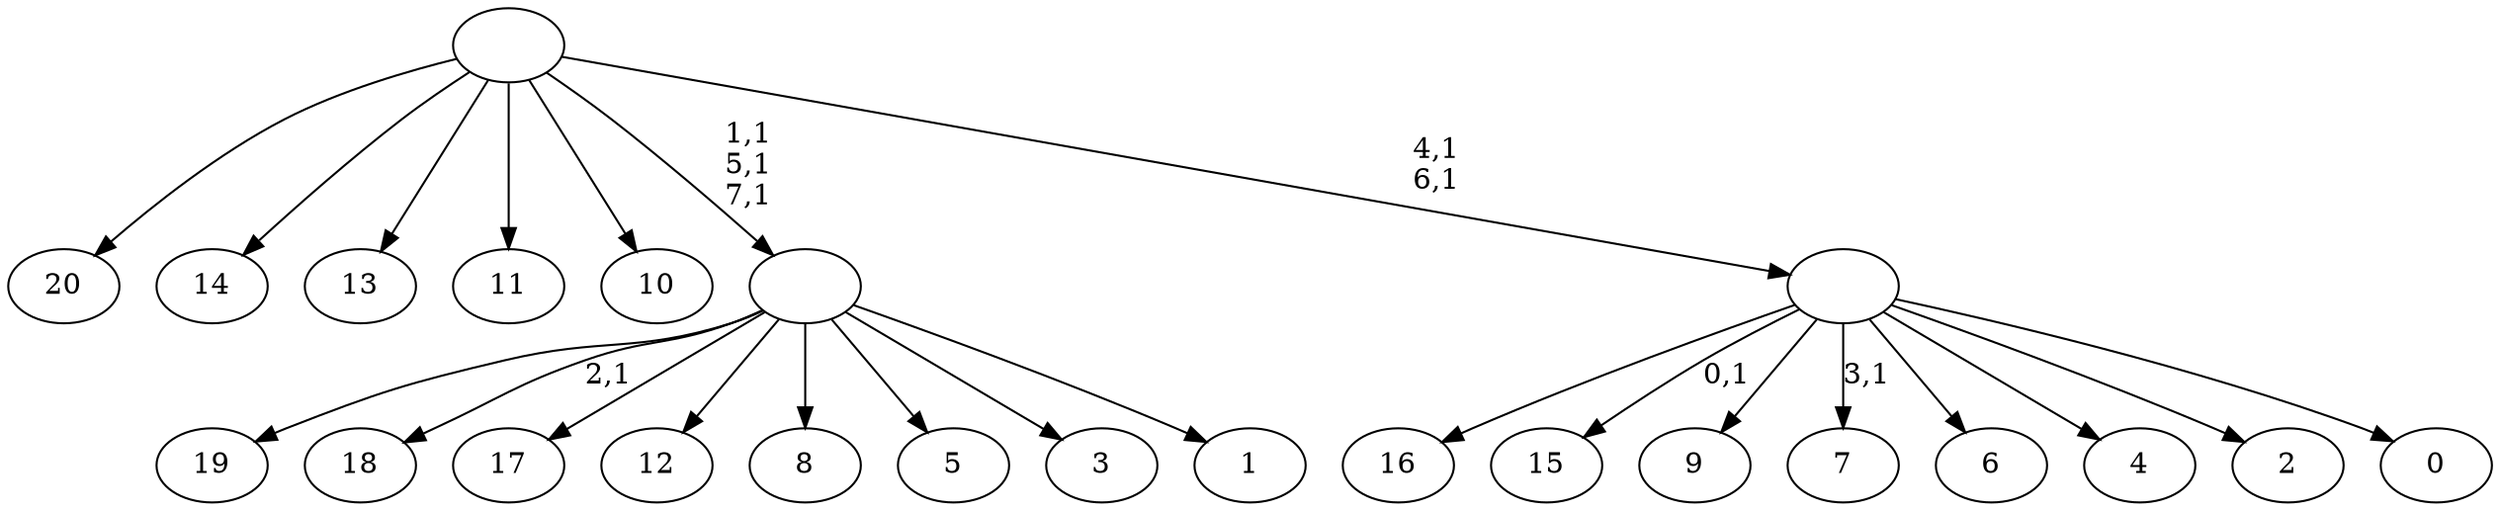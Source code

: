 digraph T {
	29 [label="20"]
	28 [label="19"]
	27 [label="18"]
	25 [label="17"]
	24 [label="16"]
	23 [label="15"]
	21 [label="14"]
	20 [label="13"]
	19 [label="12"]
	18 [label="11"]
	17 [label="10"]
	16 [label="9"]
	15 [label="8"]
	14 [label="7"]
	12 [label="6"]
	11 [label="5"]
	10 [label="4"]
	9 [label="3"]
	8 [label="2"]
	7 [label="1"]
	6 [label=""]
	3 [label="0"]
	2 [label=""]
	0 [label=""]
	6 -> 27 [label="2,1"]
	6 -> 28 [label=""]
	6 -> 25 [label=""]
	6 -> 19 [label=""]
	6 -> 15 [label=""]
	6 -> 11 [label=""]
	6 -> 9 [label=""]
	6 -> 7 [label=""]
	2 -> 14 [label="3,1"]
	2 -> 23 [label="0,1"]
	2 -> 24 [label=""]
	2 -> 16 [label=""]
	2 -> 12 [label=""]
	2 -> 10 [label=""]
	2 -> 8 [label=""]
	2 -> 3 [label=""]
	0 -> 2 [label="4,1\n6,1"]
	0 -> 6 [label="1,1\n5,1\n7,1"]
	0 -> 29 [label=""]
	0 -> 21 [label=""]
	0 -> 20 [label=""]
	0 -> 18 [label=""]
	0 -> 17 [label=""]
}
